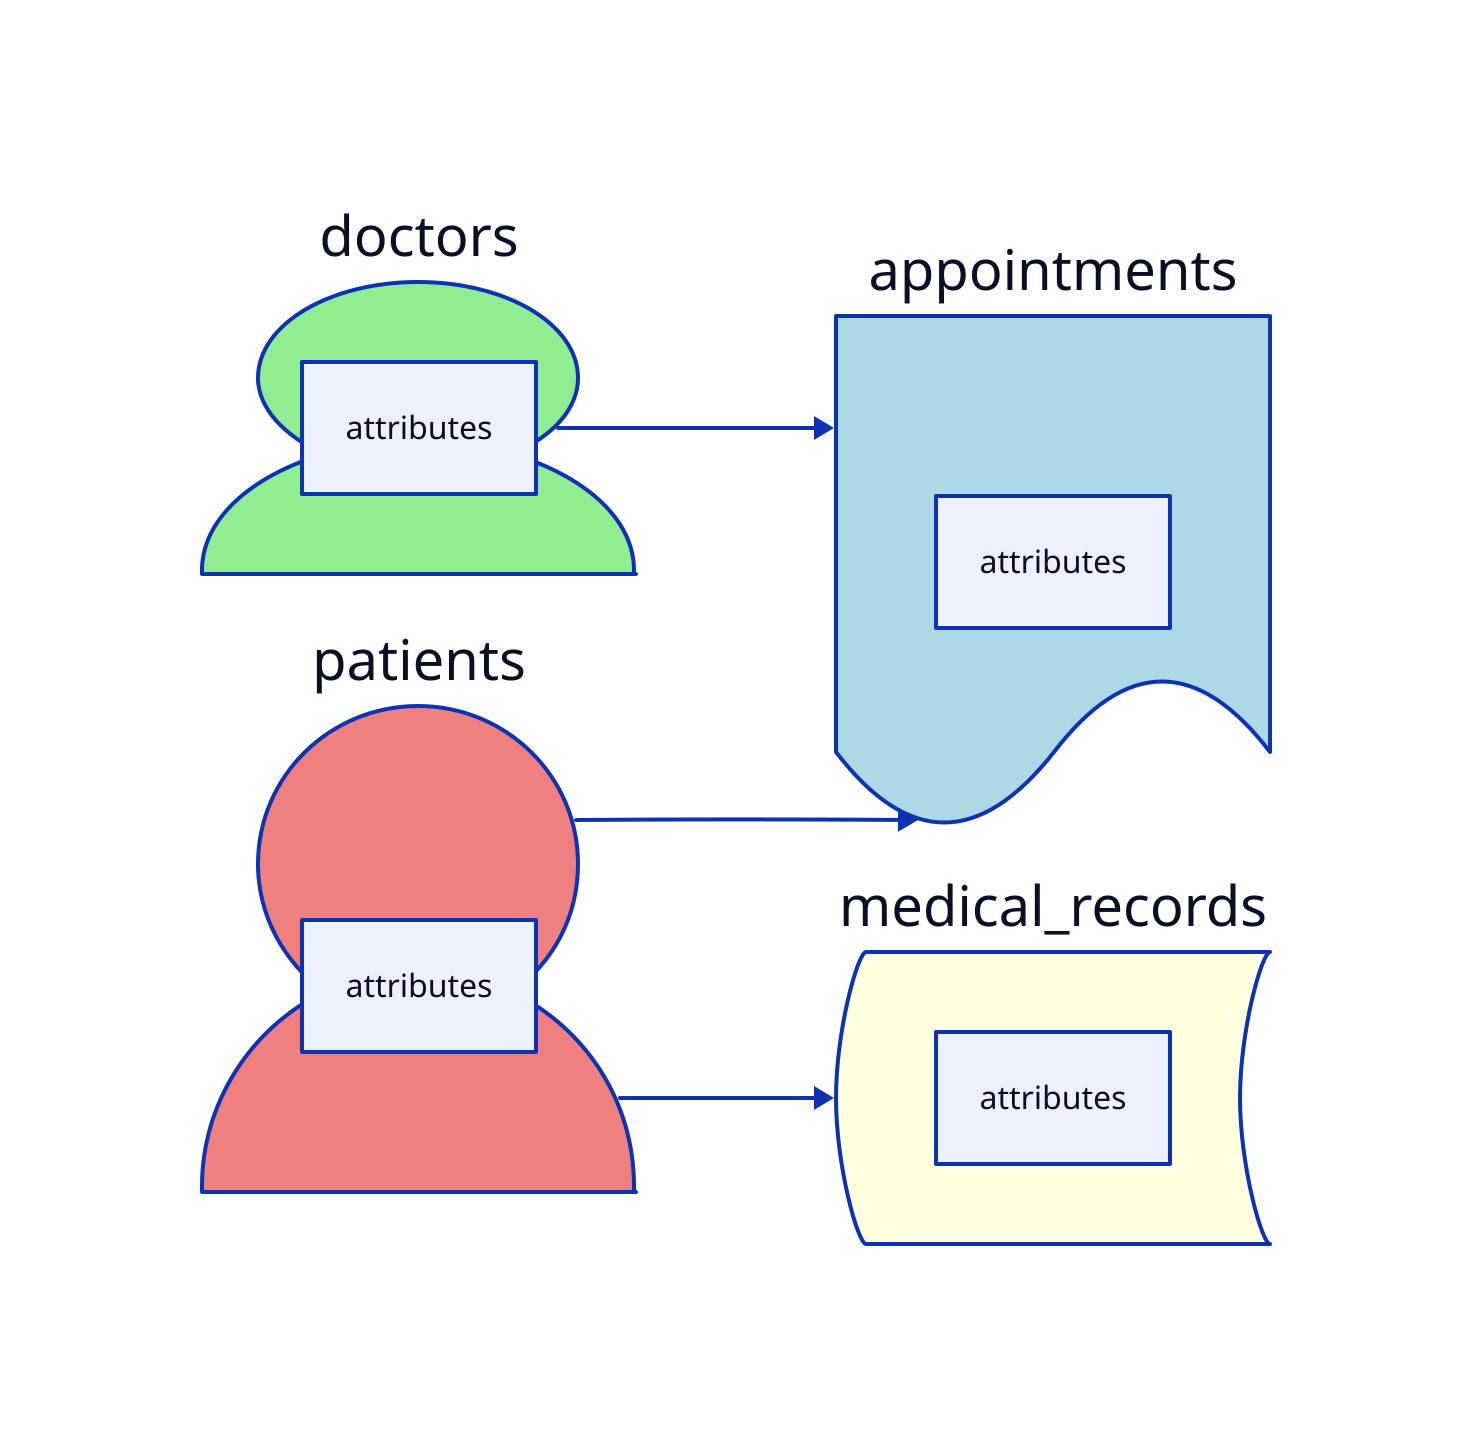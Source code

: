 direction: right

patients: {
  shape: person
  style: {
    fill: lightcoral
  }
  attributes: [
    "patient_id (PK)"
    "name"
    "date_of_birth"
    "address"
    "phone"
    "insurance_provider"
  ]
}

doctors: {
  shape: person
  style: {
    fill: lightgreen
  }
  attributes: [
    "doctor_id (PK)"
    "name"
    "speciality"
    "years_of_experience"
  ]
}

appointments: {
  shape: document
  style: {
    fill: lightblue
  }
  attributes: [
    "appointment_id (PK)"
    "patient_id (FK)"
    "doctor_id (FK)"
    "appointment_date"
    "appointment_time"
    "reason_for_visit"
  ]
}

medical_records: {
  shape: stored_data
  style: {
    fill: lightyellow
  }
  attributes: [
    "record_id (PK)"
    "patient_id (FK)"
    "diagnosis"
    "treatment"
    "test_results"
  ]
}

patients -> appointments
doctors -> appointments
patients -> medical_records